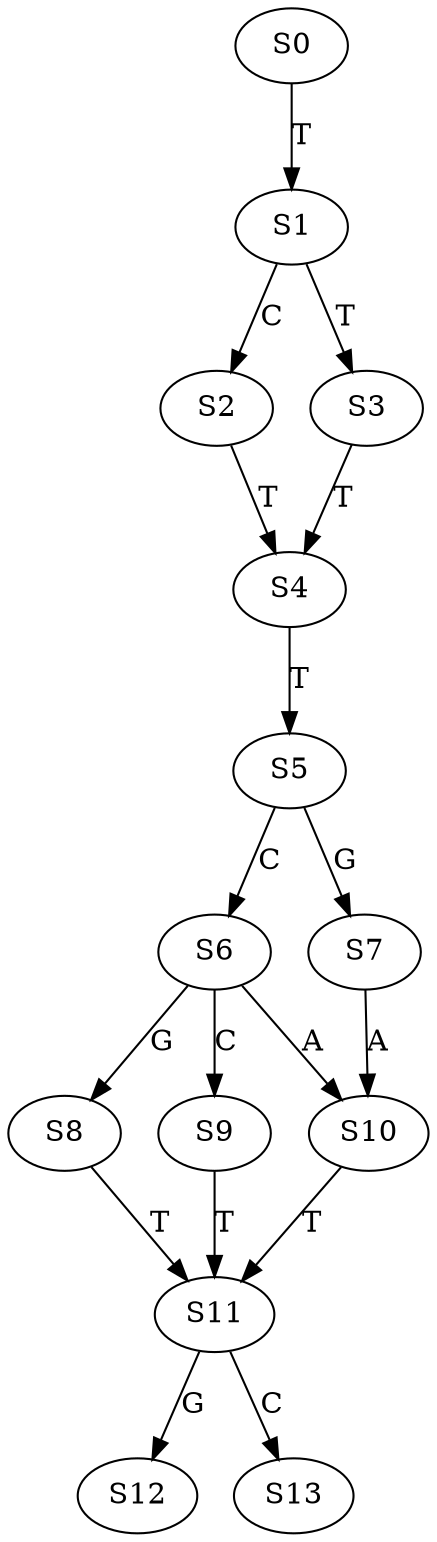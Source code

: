 strict digraph  {
	S0 -> S1 [ label = T ];
	S1 -> S2 [ label = C ];
	S1 -> S3 [ label = T ];
	S2 -> S4 [ label = T ];
	S3 -> S4 [ label = T ];
	S4 -> S5 [ label = T ];
	S5 -> S6 [ label = C ];
	S5 -> S7 [ label = G ];
	S6 -> S8 [ label = G ];
	S6 -> S9 [ label = C ];
	S6 -> S10 [ label = A ];
	S7 -> S10 [ label = A ];
	S8 -> S11 [ label = T ];
	S9 -> S11 [ label = T ];
	S10 -> S11 [ label = T ];
	S11 -> S12 [ label = G ];
	S11 -> S13 [ label = C ];
}
